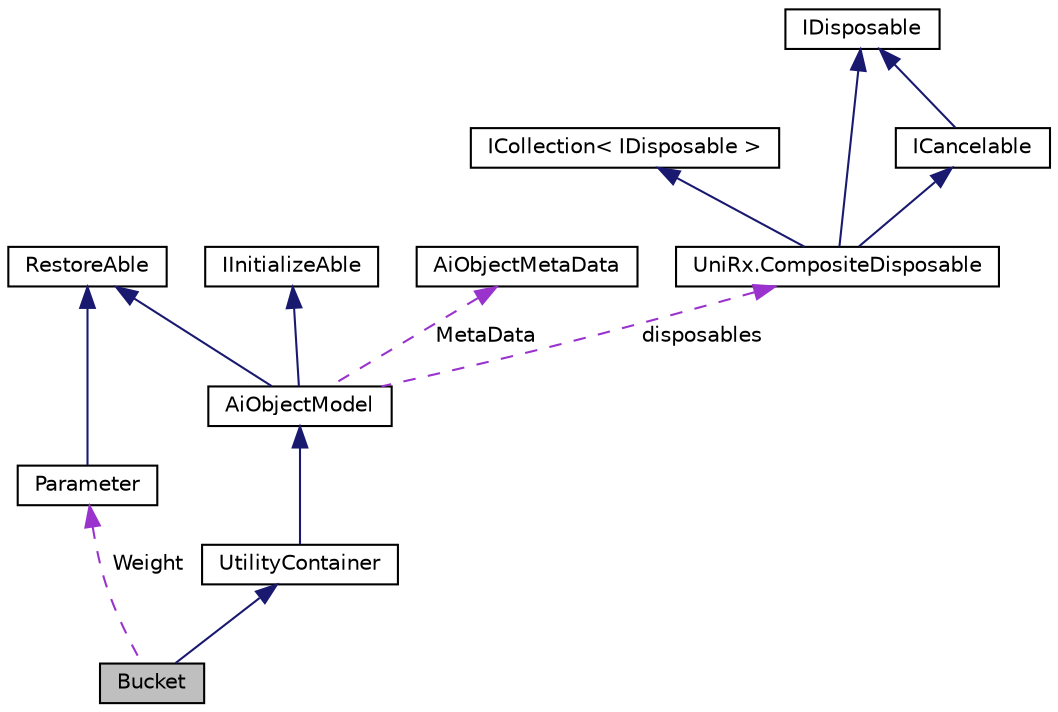 digraph "Bucket"
{
 // LATEX_PDF_SIZE
  edge [fontname="Helvetica",fontsize="10",labelfontname="Helvetica",labelfontsize="10"];
  node [fontname="Helvetica",fontsize="10",shape=record];
  Node1 [label="Bucket",height=0.2,width=0.4,color="black", fillcolor="grey75", style="filled", fontcolor="black",tooltip=" "];
  Node2 -> Node1 [dir="back",color="midnightblue",fontsize="10",style="solid"];
  Node2 [label="UtilityContainer",height=0.2,width=0.4,color="black", fillcolor="white", style="filled",URL="$class_utility_container.html",tooltip=" "];
  Node3 -> Node2 [dir="back",color="midnightblue",fontsize="10",style="solid"];
  Node3 [label="AiObjectModel",height=0.2,width=0.4,color="black", fillcolor="white", style="filled",URL="$class_ai_object_model.html",tooltip=" "];
  Node4 -> Node3 [dir="back",color="midnightblue",fontsize="10",style="solid"];
  Node4 [label="RestoreAble",height=0.2,width=0.4,color="black", fillcolor="white", style="filled",URL="$class_restore_able.html",tooltip=" "];
  Node5 -> Node3 [dir="back",color="midnightblue",fontsize="10",style="solid"];
  Node5 [label="IInitializeAble",height=0.2,width=0.4,color="black", fillcolor="white", style="filled",tooltip=" "];
  Node6 -> Node3 [dir="back",color="darkorchid3",fontsize="10",style="dashed",label=" MetaData" ];
  Node6 [label="AiObjectMetaData",height=0.2,width=0.4,color="black", fillcolor="white", style="filled",tooltip=" "];
  Node7 -> Node3 [dir="back",color="darkorchid3",fontsize="10",style="dashed",label=" disposables" ];
  Node7 [label="UniRx.CompositeDisposable",height=0.2,width=0.4,color="black", fillcolor="white", style="filled",URL="$class_uni_rx_1_1_composite_disposable.html",tooltip=" "];
  Node8 -> Node7 [dir="back",color="midnightblue",fontsize="10",style="solid"];
  Node8 [label="ICollection\< IDisposable \>",height=0.2,width=0.4,color="black", fillcolor="white", style="filled",tooltip=" "];
  Node9 -> Node7 [dir="back",color="midnightblue",fontsize="10",style="solid"];
  Node9 [label="IDisposable",height=0.2,width=0.4,color="black", fillcolor="white", style="filled",tooltip=" "];
  Node10 -> Node7 [dir="back",color="midnightblue",fontsize="10",style="solid"];
  Node10 [label="ICancelable",height=0.2,width=0.4,color="black", fillcolor="white", style="filled",URL="$interface_uni_rx_1_1_i_cancelable.html",tooltip=" "];
  Node9 -> Node10 [dir="back",color="midnightblue",fontsize="10",style="solid"];
  Node11 -> Node1 [dir="back",color="darkorchid3",fontsize="10",style="dashed",label=" Weight" ];
  Node11 [label="Parameter",height=0.2,width=0.4,color="black", fillcolor="white", style="filled",URL="$class_parameter.html",tooltip=" "];
  Node4 -> Node11 [dir="back",color="midnightblue",fontsize="10",style="solid"];
}
